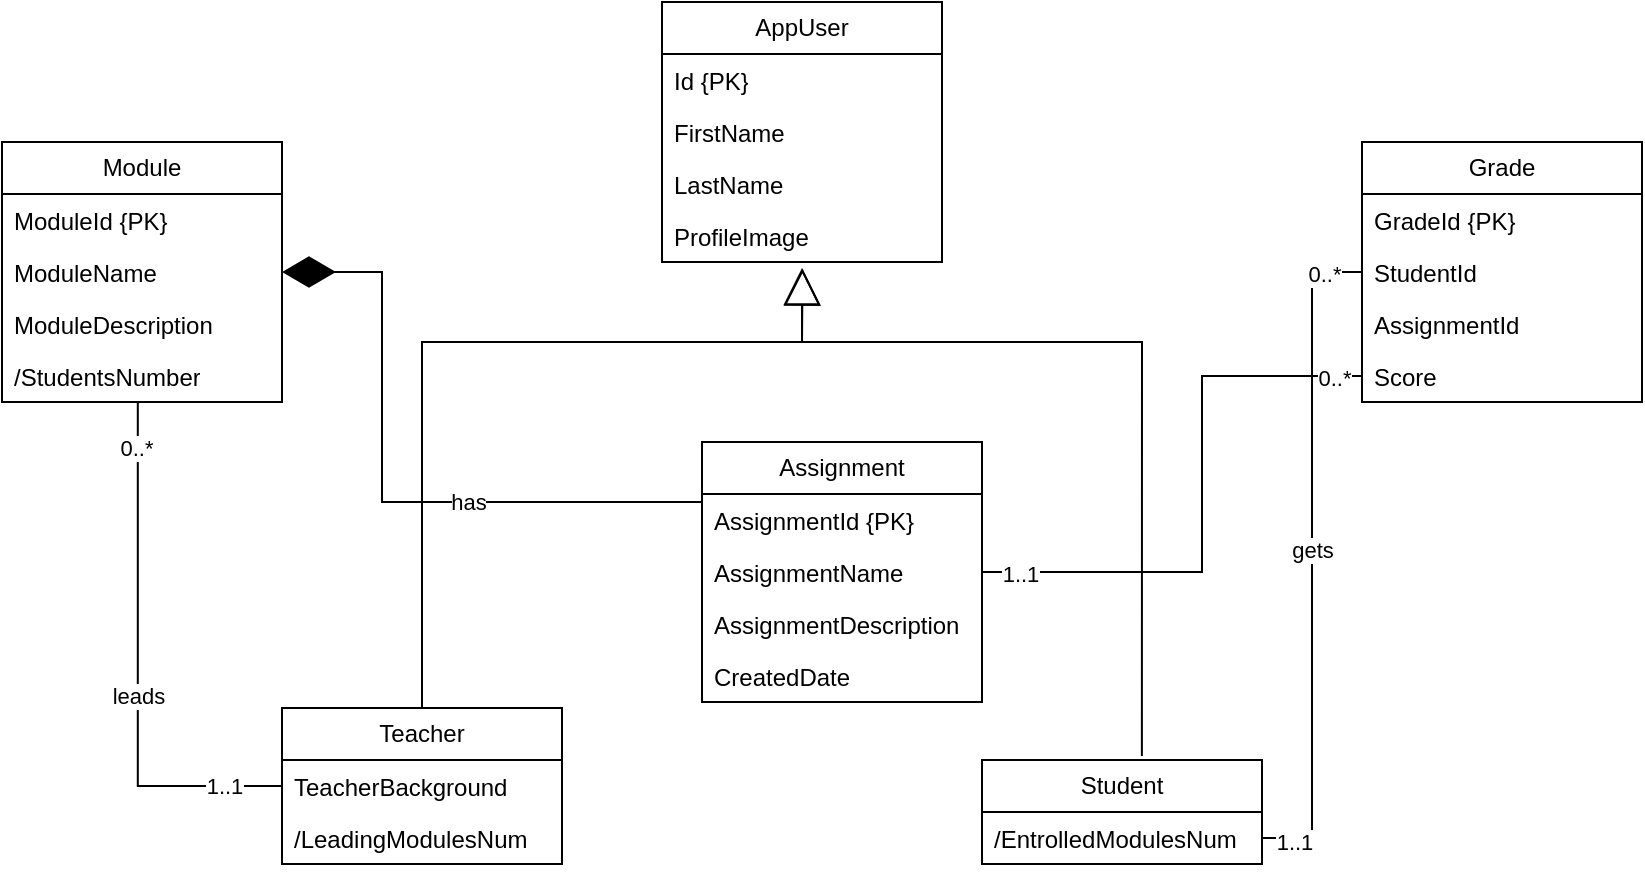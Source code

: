 <mxfile version="23.1.1" type="device">
  <diagram name="Страница — 1" id="37C7KwLkjvNJHfQh2nri">
    <mxGraphModel dx="949" dy="981" grid="1" gridSize="10" guides="1" tooltips="1" connect="1" arrows="1" fold="1" page="1" pageScale="1" pageWidth="827" pageHeight="1169" math="0" shadow="0">
      <root>
        <mxCell id="0" />
        <mxCell id="1" parent="0" />
        <mxCell id="OaaWUbi8L9OAFqw80EIA-1" value="AppUser" style="swimlane;fontStyle=0;childLayout=stackLayout;horizontal=1;startSize=26;fillColor=none;horizontalStack=0;resizeParent=1;resizeParentMax=0;resizeLast=0;collapsible=1;marginBottom=0;whiteSpace=wrap;html=1;" vertex="1" parent="1">
          <mxGeometry x="330" y="10" width="140" height="130" as="geometry" />
        </mxCell>
        <mxCell id="OaaWUbi8L9OAFqw80EIA-2" value="Id {PK}" style="text;strokeColor=none;fillColor=none;align=left;verticalAlign=top;spacingLeft=4;spacingRight=4;overflow=hidden;rotatable=0;points=[[0,0.5],[1,0.5]];portConstraint=eastwest;whiteSpace=wrap;html=1;" vertex="1" parent="OaaWUbi8L9OAFqw80EIA-1">
          <mxGeometry y="26" width="140" height="26" as="geometry" />
        </mxCell>
        <mxCell id="OaaWUbi8L9OAFqw80EIA-3" value="FirstName" style="text;strokeColor=none;fillColor=none;align=left;verticalAlign=top;spacingLeft=4;spacingRight=4;overflow=hidden;rotatable=0;points=[[0,0.5],[1,0.5]];portConstraint=eastwest;whiteSpace=wrap;html=1;" vertex="1" parent="OaaWUbi8L9OAFqw80EIA-1">
          <mxGeometry y="52" width="140" height="26" as="geometry" />
        </mxCell>
        <mxCell id="OaaWUbi8L9OAFqw80EIA-4" value="LastName" style="text;strokeColor=none;fillColor=none;align=left;verticalAlign=top;spacingLeft=4;spacingRight=4;overflow=hidden;rotatable=0;points=[[0,0.5],[1,0.5]];portConstraint=eastwest;whiteSpace=wrap;html=1;" vertex="1" parent="OaaWUbi8L9OAFqw80EIA-1">
          <mxGeometry y="78" width="140" height="26" as="geometry" />
        </mxCell>
        <mxCell id="OaaWUbi8L9OAFqw80EIA-25" value="ProfileImage" style="text;strokeColor=none;fillColor=none;align=left;verticalAlign=top;spacingLeft=4;spacingRight=4;overflow=hidden;rotatable=0;points=[[0,0.5],[1,0.5]];portConstraint=eastwest;whiteSpace=wrap;html=1;" vertex="1" parent="OaaWUbi8L9OAFqw80EIA-1">
          <mxGeometry y="104" width="140" height="26" as="geometry" />
        </mxCell>
        <mxCell id="OaaWUbi8L9OAFqw80EIA-5" value="Teacher" style="swimlane;fontStyle=0;childLayout=stackLayout;horizontal=1;startSize=26;fillColor=none;horizontalStack=0;resizeParent=1;resizeParentMax=0;resizeLast=0;collapsible=1;marginBottom=0;whiteSpace=wrap;html=1;" vertex="1" parent="1">
          <mxGeometry x="140" y="363" width="140" height="78" as="geometry" />
        </mxCell>
        <mxCell id="OaaWUbi8L9OAFqw80EIA-6" value="TeacherBackground" style="text;strokeColor=none;fillColor=none;align=left;verticalAlign=top;spacingLeft=4;spacingRight=4;overflow=hidden;rotatable=0;points=[[0,0.5],[1,0.5]];portConstraint=eastwest;whiteSpace=wrap;html=1;" vertex="1" parent="OaaWUbi8L9OAFqw80EIA-5">
          <mxGeometry y="26" width="140" height="26" as="geometry" />
        </mxCell>
        <mxCell id="OaaWUbi8L9OAFqw80EIA-7" value="/LeadingModulesNum" style="text;strokeColor=none;fillColor=none;align=left;verticalAlign=top;spacingLeft=4;spacingRight=4;overflow=hidden;rotatable=0;points=[[0,0.5],[1,0.5]];portConstraint=eastwest;whiteSpace=wrap;html=1;" vertex="1" parent="OaaWUbi8L9OAFqw80EIA-5">
          <mxGeometry y="52" width="140" height="26" as="geometry" />
        </mxCell>
        <mxCell id="OaaWUbi8L9OAFqw80EIA-9" value="Student" style="swimlane;fontStyle=0;childLayout=stackLayout;horizontal=1;startSize=26;fillColor=none;horizontalStack=0;resizeParent=1;resizeParentMax=0;resizeLast=0;collapsible=1;marginBottom=0;whiteSpace=wrap;html=1;" vertex="1" parent="1">
          <mxGeometry x="490" y="389" width="140" height="52" as="geometry" />
        </mxCell>
        <mxCell id="OaaWUbi8L9OAFqw80EIA-10" value="/EntrolledModulesNum" style="text;strokeColor=none;fillColor=none;align=left;verticalAlign=top;spacingLeft=4;spacingRight=4;overflow=hidden;rotatable=0;points=[[0,0.5],[1,0.5]];portConstraint=eastwest;whiteSpace=wrap;html=1;" vertex="1" parent="OaaWUbi8L9OAFqw80EIA-9">
          <mxGeometry y="26" width="140" height="26" as="geometry" />
        </mxCell>
        <mxCell id="OaaWUbi8L9OAFqw80EIA-13" value="Module" style="swimlane;fontStyle=0;childLayout=stackLayout;horizontal=1;startSize=26;fillColor=none;horizontalStack=0;resizeParent=1;resizeParentMax=0;resizeLast=0;collapsible=1;marginBottom=0;whiteSpace=wrap;html=1;" vertex="1" parent="1">
          <mxGeometry y="80" width="140" height="130" as="geometry" />
        </mxCell>
        <mxCell id="OaaWUbi8L9OAFqw80EIA-14" value="ModuleId {PK}" style="text;strokeColor=none;fillColor=none;align=left;verticalAlign=top;spacingLeft=4;spacingRight=4;overflow=hidden;rotatable=0;points=[[0,0.5],[1,0.5]];portConstraint=eastwest;whiteSpace=wrap;html=1;" vertex="1" parent="OaaWUbi8L9OAFqw80EIA-13">
          <mxGeometry y="26" width="140" height="26" as="geometry" />
        </mxCell>
        <mxCell id="OaaWUbi8L9OAFqw80EIA-15" value="ModuleName" style="text;strokeColor=none;fillColor=none;align=left;verticalAlign=top;spacingLeft=4;spacingRight=4;overflow=hidden;rotatable=0;points=[[0,0.5],[1,0.5]];portConstraint=eastwest;whiteSpace=wrap;html=1;" vertex="1" parent="OaaWUbi8L9OAFqw80EIA-13">
          <mxGeometry y="52" width="140" height="26" as="geometry" />
        </mxCell>
        <mxCell id="OaaWUbi8L9OAFqw80EIA-16" value="ModuleDescription" style="text;strokeColor=none;fillColor=none;align=left;verticalAlign=top;spacingLeft=4;spacingRight=4;overflow=hidden;rotatable=0;points=[[0,0.5],[1,0.5]];portConstraint=eastwest;whiteSpace=wrap;html=1;" vertex="1" parent="OaaWUbi8L9OAFqw80EIA-13">
          <mxGeometry y="78" width="140" height="26" as="geometry" />
        </mxCell>
        <mxCell id="OaaWUbi8L9OAFqw80EIA-29" value="/StudentsNumber" style="text;strokeColor=none;fillColor=none;align=left;verticalAlign=top;spacingLeft=4;spacingRight=4;overflow=hidden;rotatable=0;points=[[0,0.5],[1,0.5]];portConstraint=eastwest;whiteSpace=wrap;html=1;" vertex="1" parent="OaaWUbi8L9OAFqw80EIA-13">
          <mxGeometry y="104" width="140" height="26" as="geometry" />
        </mxCell>
        <mxCell id="OaaWUbi8L9OAFqw80EIA-17" value="Assignment" style="swimlane;fontStyle=0;childLayout=stackLayout;horizontal=1;startSize=26;fillColor=none;horizontalStack=0;resizeParent=1;resizeParentMax=0;resizeLast=0;collapsible=1;marginBottom=0;whiteSpace=wrap;html=1;" vertex="1" parent="1">
          <mxGeometry x="350" y="230" width="140" height="130" as="geometry" />
        </mxCell>
        <mxCell id="OaaWUbi8L9OAFqw80EIA-18" value="AssignmentId {PK}" style="text;strokeColor=none;fillColor=none;align=left;verticalAlign=top;spacingLeft=4;spacingRight=4;overflow=hidden;rotatable=0;points=[[0,0.5],[1,0.5]];portConstraint=eastwest;whiteSpace=wrap;html=1;" vertex="1" parent="OaaWUbi8L9OAFqw80EIA-17">
          <mxGeometry y="26" width="140" height="26" as="geometry" />
        </mxCell>
        <mxCell id="OaaWUbi8L9OAFqw80EIA-19" value="AssignmentName" style="text;strokeColor=none;fillColor=none;align=left;verticalAlign=top;spacingLeft=4;spacingRight=4;overflow=hidden;rotatable=0;points=[[0,0.5],[1,0.5]];portConstraint=eastwest;whiteSpace=wrap;html=1;" vertex="1" parent="OaaWUbi8L9OAFqw80EIA-17">
          <mxGeometry y="52" width="140" height="26" as="geometry" />
        </mxCell>
        <mxCell id="OaaWUbi8L9OAFqw80EIA-20" value="AssignmentDescription" style="text;strokeColor=none;fillColor=none;align=left;verticalAlign=top;spacingLeft=4;spacingRight=4;overflow=hidden;rotatable=0;points=[[0,0.5],[1,0.5]];portConstraint=eastwest;whiteSpace=wrap;html=1;" vertex="1" parent="OaaWUbi8L9OAFqw80EIA-17">
          <mxGeometry y="78" width="140" height="26" as="geometry" />
        </mxCell>
        <mxCell id="OaaWUbi8L9OAFqw80EIA-30" value="CreatedDate" style="text;strokeColor=none;fillColor=none;align=left;verticalAlign=top;spacingLeft=4;spacingRight=4;overflow=hidden;rotatable=0;points=[[0,0.5],[1,0.5]];portConstraint=eastwest;whiteSpace=wrap;html=1;" vertex="1" parent="OaaWUbi8L9OAFqw80EIA-17">
          <mxGeometry y="104" width="140" height="26" as="geometry" />
        </mxCell>
        <mxCell id="OaaWUbi8L9OAFqw80EIA-21" value="Grade" style="swimlane;fontStyle=0;childLayout=stackLayout;horizontal=1;startSize=26;fillColor=none;horizontalStack=0;resizeParent=1;resizeParentMax=0;resizeLast=0;collapsible=1;marginBottom=0;whiteSpace=wrap;html=1;" vertex="1" parent="1">
          <mxGeometry x="680" y="80" width="140" height="130" as="geometry" />
        </mxCell>
        <mxCell id="OaaWUbi8L9OAFqw80EIA-22" value="GradeId {PK}" style="text;strokeColor=none;fillColor=none;align=left;verticalAlign=top;spacingLeft=4;spacingRight=4;overflow=hidden;rotatable=0;points=[[0,0.5],[1,0.5]];portConstraint=eastwest;whiteSpace=wrap;html=1;" vertex="1" parent="OaaWUbi8L9OAFqw80EIA-21">
          <mxGeometry y="26" width="140" height="26" as="geometry" />
        </mxCell>
        <mxCell id="OaaWUbi8L9OAFqw80EIA-23" value="StudentId" style="text;strokeColor=none;fillColor=none;align=left;verticalAlign=top;spacingLeft=4;spacingRight=4;overflow=hidden;rotatable=0;points=[[0,0.5],[1,0.5]];portConstraint=eastwest;whiteSpace=wrap;html=1;" vertex="1" parent="OaaWUbi8L9OAFqw80EIA-21">
          <mxGeometry y="52" width="140" height="26" as="geometry" />
        </mxCell>
        <mxCell id="OaaWUbi8L9OAFqw80EIA-24" value="AssignmentId" style="text;strokeColor=none;fillColor=none;align=left;verticalAlign=top;spacingLeft=4;spacingRight=4;overflow=hidden;rotatable=0;points=[[0,0.5],[1,0.5]];portConstraint=eastwest;whiteSpace=wrap;html=1;" vertex="1" parent="OaaWUbi8L9OAFqw80EIA-21">
          <mxGeometry y="78" width="140" height="26" as="geometry" />
        </mxCell>
        <mxCell id="OaaWUbi8L9OAFqw80EIA-31" value="Score" style="text;strokeColor=none;fillColor=none;align=left;verticalAlign=top;spacingLeft=4;spacingRight=4;overflow=hidden;rotatable=0;points=[[0,0.5],[1,0.5]];portConstraint=eastwest;whiteSpace=wrap;html=1;" vertex="1" parent="OaaWUbi8L9OAFqw80EIA-21">
          <mxGeometry y="104" width="140" height="26" as="geometry" />
        </mxCell>
        <mxCell id="OaaWUbi8L9OAFqw80EIA-27" value="" style="endArrow=block;endSize=16;endFill=0;html=1;rounded=0;exitX=0.5;exitY=0;exitDx=0;exitDy=0;entryX=0.5;entryY=1.115;entryDx=0;entryDy=0;entryPerimeter=0;" edge="1" parent="1" source="OaaWUbi8L9OAFqw80EIA-5" target="OaaWUbi8L9OAFqw80EIA-25">
          <mxGeometry width="160" relative="1" as="geometry">
            <mxPoint x="340" y="170" as="sourcePoint" />
            <mxPoint x="500" y="170" as="targetPoint" />
            <Array as="points">
              <mxPoint x="210" y="180" />
              <mxPoint x="400" y="180" />
            </Array>
          </mxGeometry>
        </mxCell>
        <mxCell id="OaaWUbi8L9OAFqw80EIA-28" value="" style="endArrow=block;endSize=16;endFill=0;html=1;rounded=0;exitX=0.571;exitY=-0.038;exitDx=0;exitDy=0;exitPerimeter=0;entryX=0.502;entryY=1.128;entryDx=0;entryDy=0;entryPerimeter=0;" edge="1" parent="1" source="OaaWUbi8L9OAFqw80EIA-9" target="OaaWUbi8L9OAFqw80EIA-25">
          <mxGeometry width="160" relative="1" as="geometry">
            <mxPoint x="520" y="177" as="sourcePoint" />
            <mxPoint x="450" y="150" as="targetPoint" />
            <Array as="points">
              <mxPoint x="570" y="180" />
              <mxPoint x="400" y="180" />
            </Array>
          </mxGeometry>
        </mxCell>
        <mxCell id="OaaWUbi8L9OAFqw80EIA-32" style="edgeStyle=orthogonalEdgeStyle;rounded=0;orthogonalLoop=1;jettySize=auto;html=1;entryX=0.485;entryY=1.018;entryDx=0;entryDy=0;entryPerimeter=0;endArrow=none;endFill=0;" edge="1" parent="1" source="OaaWUbi8L9OAFqw80EIA-6" target="OaaWUbi8L9OAFqw80EIA-29">
          <mxGeometry relative="1" as="geometry" />
        </mxCell>
        <mxCell id="OaaWUbi8L9OAFqw80EIA-33" value="leads" style="edgeLabel;html=1;align=center;verticalAlign=middle;resizable=0;points=[];" vertex="1" connectable="0" parent="OaaWUbi8L9OAFqw80EIA-32">
          <mxGeometry x="-0.109" relative="1" as="geometry">
            <mxPoint as="offset" />
          </mxGeometry>
        </mxCell>
        <mxCell id="OaaWUbi8L9OAFqw80EIA-34" value="1..1" style="edgeLabel;html=1;align=center;verticalAlign=middle;resizable=0;points=[];" vertex="1" connectable="0" parent="OaaWUbi8L9OAFqw80EIA-32">
          <mxGeometry x="-0.778" relative="1" as="geometry">
            <mxPoint as="offset" />
          </mxGeometry>
        </mxCell>
        <mxCell id="OaaWUbi8L9OAFqw80EIA-35" value="0..*" style="edgeLabel;html=1;align=center;verticalAlign=middle;resizable=0;points=[];" vertex="1" connectable="0" parent="OaaWUbi8L9OAFqw80EIA-32">
          <mxGeometry x="0.833" y="1" relative="1" as="geometry">
            <mxPoint as="offset" />
          </mxGeometry>
        </mxCell>
        <mxCell id="OaaWUbi8L9OAFqw80EIA-36" value="" style="endArrow=diamondThin;endFill=1;endSize=24;html=1;rounded=0;exitX=0;exitY=0.154;exitDx=0;exitDy=0;exitPerimeter=0;entryX=1;entryY=0.5;entryDx=0;entryDy=0;" edge="1" parent="1" source="OaaWUbi8L9OAFqw80EIA-18" target="OaaWUbi8L9OAFqw80EIA-15">
          <mxGeometry width="160" relative="1" as="geometry">
            <mxPoint x="280" y="490" as="sourcePoint" />
            <mxPoint x="160" y="130" as="targetPoint" />
            <Array as="points">
              <mxPoint x="190" y="260" />
              <mxPoint x="190" y="145" />
            </Array>
          </mxGeometry>
        </mxCell>
        <mxCell id="OaaWUbi8L9OAFqw80EIA-37" value="has" style="edgeLabel;html=1;align=center;verticalAlign=middle;resizable=0;points=[];" vertex="1" connectable="0" parent="OaaWUbi8L9OAFqw80EIA-36">
          <mxGeometry x="-0.278" relative="1" as="geometry">
            <mxPoint as="offset" />
          </mxGeometry>
        </mxCell>
        <mxCell id="OaaWUbi8L9OAFqw80EIA-38" style="edgeStyle=orthogonalEdgeStyle;rounded=0;orthogonalLoop=1;jettySize=auto;html=1;entryX=0;entryY=0.5;entryDx=0;entryDy=0;endArrow=none;endFill=0;" edge="1" parent="1" source="OaaWUbi8L9OAFqw80EIA-10" target="OaaWUbi8L9OAFqw80EIA-23">
          <mxGeometry relative="1" as="geometry" />
        </mxCell>
        <mxCell id="OaaWUbi8L9OAFqw80EIA-39" value="gets" style="edgeLabel;html=1;align=center;verticalAlign=middle;resizable=0;points=[];" vertex="1" connectable="0" parent="OaaWUbi8L9OAFqw80EIA-38">
          <mxGeometry x="0.019" relative="1" as="geometry">
            <mxPoint as="offset" />
          </mxGeometry>
        </mxCell>
        <mxCell id="OaaWUbi8L9OAFqw80EIA-40" value="1..1" style="edgeLabel;html=1;align=center;verticalAlign=middle;resizable=0;points=[];" vertex="1" connectable="0" parent="OaaWUbi8L9OAFqw80EIA-38">
          <mxGeometry x="-0.907" y="-2" relative="1" as="geometry">
            <mxPoint as="offset" />
          </mxGeometry>
        </mxCell>
        <mxCell id="OaaWUbi8L9OAFqw80EIA-41" value="0..*" style="edgeLabel;html=1;align=center;verticalAlign=middle;resizable=0;points=[];" vertex="1" connectable="0" parent="OaaWUbi8L9OAFqw80EIA-38">
          <mxGeometry x="0.885" y="-1" relative="1" as="geometry">
            <mxPoint as="offset" />
          </mxGeometry>
        </mxCell>
        <mxCell id="OaaWUbi8L9OAFqw80EIA-42" style="edgeStyle=orthogonalEdgeStyle;rounded=0;orthogonalLoop=1;jettySize=auto;html=1;entryX=0;entryY=0.5;entryDx=0;entryDy=0;endArrow=none;endFill=0;" edge="1" parent="1" source="OaaWUbi8L9OAFqw80EIA-19" target="OaaWUbi8L9OAFqw80EIA-31">
          <mxGeometry relative="1" as="geometry">
            <Array as="points">
              <mxPoint x="600" y="295" />
              <mxPoint x="600" y="197" />
            </Array>
          </mxGeometry>
        </mxCell>
        <mxCell id="OaaWUbi8L9OAFqw80EIA-43" value="1..1" style="edgeLabel;html=1;align=center;verticalAlign=middle;resizable=0;points=[];" vertex="1" connectable="0" parent="OaaWUbi8L9OAFqw80EIA-42">
          <mxGeometry x="-0.868" y="-1" relative="1" as="geometry">
            <mxPoint as="offset" />
          </mxGeometry>
        </mxCell>
        <mxCell id="OaaWUbi8L9OAFqw80EIA-44" value="0..*" style="edgeLabel;html=1;align=center;verticalAlign=middle;resizable=0;points=[];" vertex="1" connectable="0" parent="OaaWUbi8L9OAFqw80EIA-42">
          <mxGeometry x="0.891" y="-1" relative="1" as="geometry">
            <mxPoint x="1" as="offset" />
          </mxGeometry>
        </mxCell>
      </root>
    </mxGraphModel>
  </diagram>
</mxfile>
